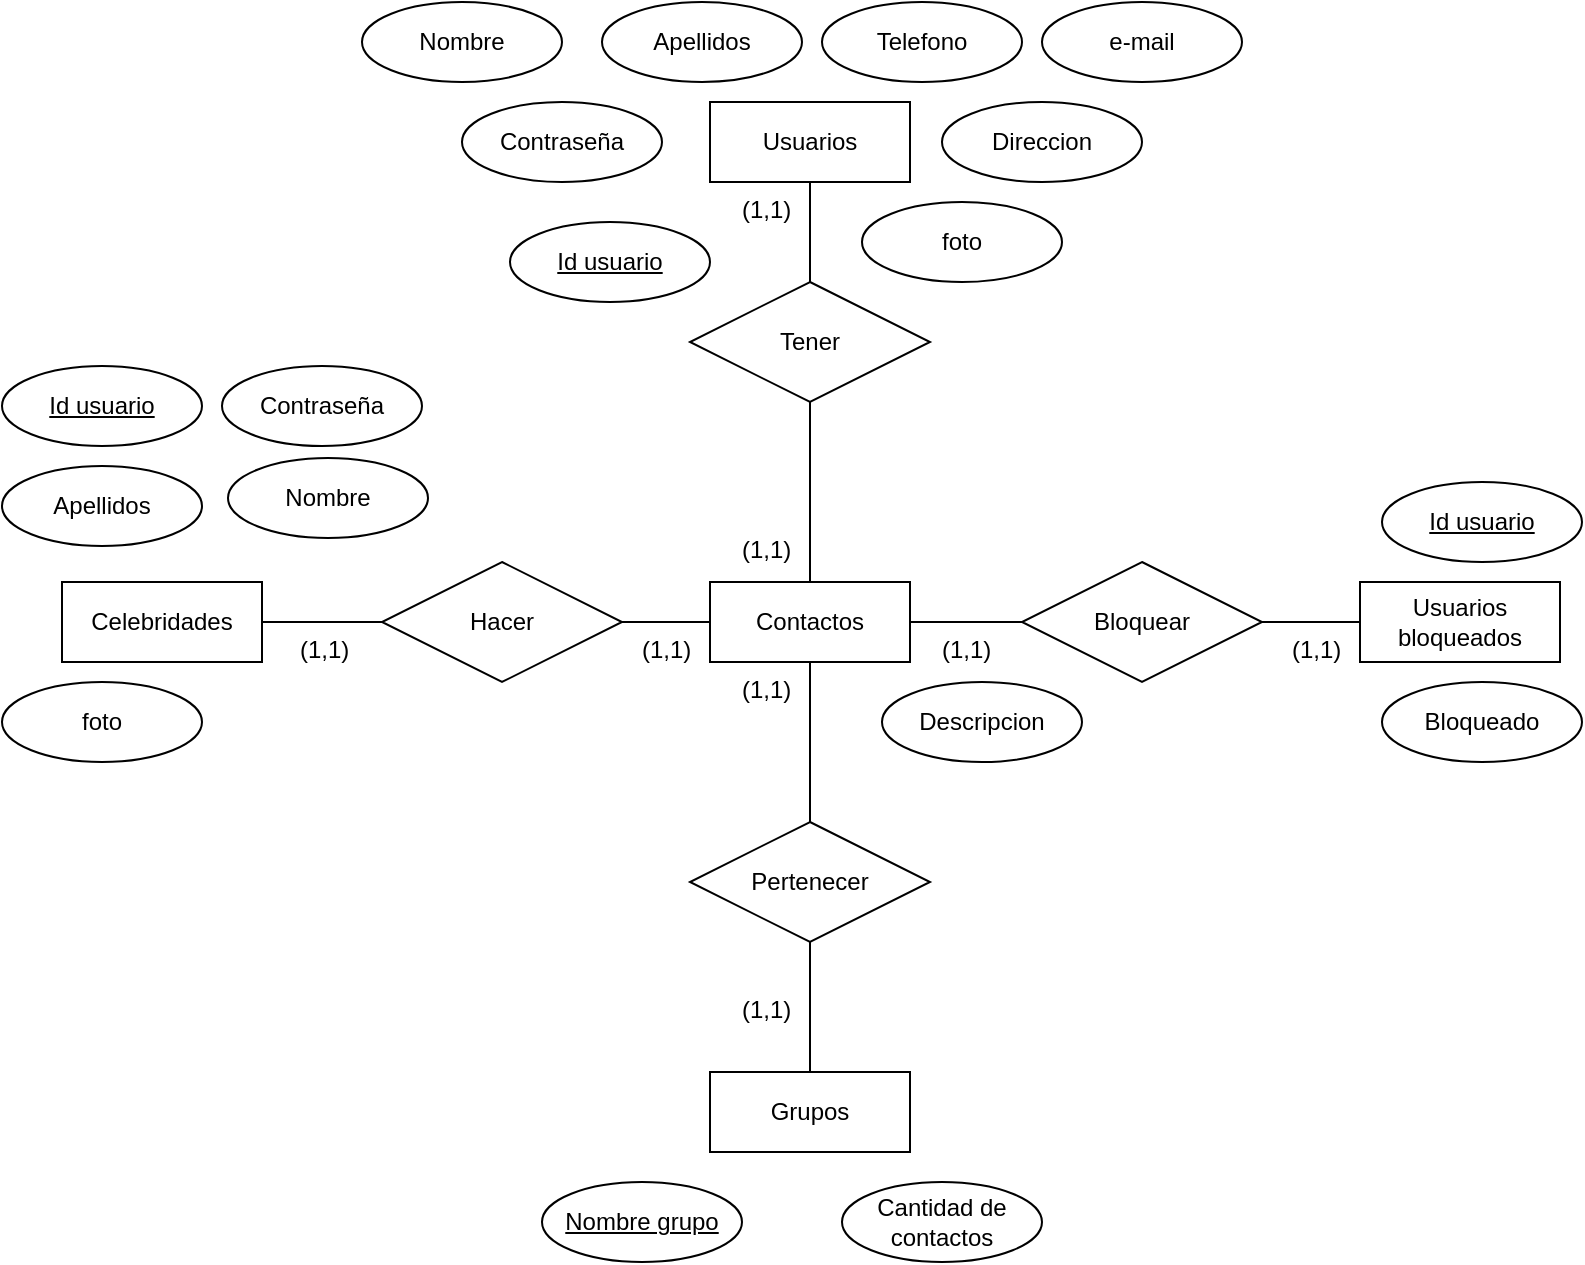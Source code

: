 <mxfile version="17.4.6" type="device"><diagram id="uGvWPX-RAJpQFv-jXZfK" name="Page-1"><mxGraphModel dx="1635" dy="877" grid="1" gridSize="10" guides="1" tooltips="1" connect="1" arrows="1" fold="1" page="1" pageScale="1" pageWidth="827" pageHeight="1169" math="0" shadow="0"><root><mxCell id="0"/><mxCell id="1" parent="0"/><mxCell id="H8kWH4BTUe1YKmR_KGNM-161" value="Usuarios" style="whiteSpace=wrap;html=1;align=center;" vertex="1" parent="1"><mxGeometry x="364" y="80" width="100" height="40" as="geometry"/></mxCell><mxCell id="H8kWH4BTUe1YKmR_KGNM-162" value="Contactos" style="whiteSpace=wrap;html=1;align=center;" vertex="1" parent="1"><mxGeometry x="364" y="320" width="100" height="40" as="geometry"/></mxCell><mxCell id="H8kWH4BTUe1YKmR_KGNM-163" value="Usuarios bloqueados" style="whiteSpace=wrap;html=1;align=center;" vertex="1" parent="1"><mxGeometry x="689" y="320" width="100" height="40" as="geometry"/></mxCell><mxCell id="H8kWH4BTUe1YKmR_KGNM-164" value="Celebridades" style="whiteSpace=wrap;html=1;align=center;" vertex="1" parent="1"><mxGeometry x="40" y="320" width="100" height="40" as="geometry"/></mxCell><mxCell id="H8kWH4BTUe1YKmR_KGNM-165" value="Grupos" style="whiteSpace=wrap;html=1;align=center;" vertex="1" parent="1"><mxGeometry x="364" y="565" width="100" height="40" as="geometry"/></mxCell><mxCell id="H8kWH4BTUe1YKmR_KGNM-166" value="Tener" style="shape=rhombus;perimeter=rhombusPerimeter;whiteSpace=wrap;html=1;align=center;" vertex="1" parent="1"><mxGeometry x="354" y="170" width="120" height="60" as="geometry"/></mxCell><mxCell id="H8kWH4BTUe1YKmR_KGNM-167" value="Bloquear" style="shape=rhombus;perimeter=rhombusPerimeter;whiteSpace=wrap;html=1;align=center;" vertex="1" parent="1"><mxGeometry x="520" y="310" width="120" height="60" as="geometry"/></mxCell><mxCell id="H8kWH4BTUe1YKmR_KGNM-168" value="Hacer" style="shape=rhombus;perimeter=rhombusPerimeter;whiteSpace=wrap;html=1;align=center;" vertex="1" parent="1"><mxGeometry x="200" y="310" width="120" height="60" as="geometry"/></mxCell><mxCell id="H8kWH4BTUe1YKmR_KGNM-169" value="Pertenecer" style="shape=rhombus;perimeter=rhombusPerimeter;whiteSpace=wrap;html=1;align=center;" vertex="1" parent="1"><mxGeometry x="354" y="440" width="120" height="60" as="geometry"/></mxCell><mxCell id="H8kWH4BTUe1YKmR_KGNM-170" value="" style="endArrow=none;html=1;rounded=0;exitX=0.5;exitY=1;exitDx=0;exitDy=0;entryX=0.5;entryY=0;entryDx=0;entryDy=0;" edge="1" parent="1" source="H8kWH4BTUe1YKmR_KGNM-161" target="H8kWH4BTUe1YKmR_KGNM-166"><mxGeometry relative="1" as="geometry"><mxPoint x="330" y="290" as="sourcePoint"/><mxPoint x="490" y="290" as="targetPoint"/></mxGeometry></mxCell><mxCell id="H8kWH4BTUe1YKmR_KGNM-171" value="" style="endArrow=none;html=1;rounded=0;exitX=0.5;exitY=1;exitDx=0;exitDy=0;entryX=0.5;entryY=0;entryDx=0;entryDy=0;" edge="1" parent="1" source="H8kWH4BTUe1YKmR_KGNM-166" target="H8kWH4BTUe1YKmR_KGNM-162"><mxGeometry relative="1" as="geometry"><mxPoint x="424" y="130" as="sourcePoint"/><mxPoint x="424" y="180" as="targetPoint"/></mxGeometry></mxCell><mxCell id="H8kWH4BTUe1YKmR_KGNM-172" value="" style="endArrow=none;html=1;rounded=0;exitX=0.5;exitY=0;exitDx=0;exitDy=0;" edge="1" parent="1" source="H8kWH4BTUe1YKmR_KGNM-165"><mxGeometry relative="1" as="geometry"><mxPoint x="424" y="240" as="sourcePoint"/><mxPoint x="414" y="500" as="targetPoint"/></mxGeometry></mxCell><mxCell id="H8kWH4BTUe1YKmR_KGNM-173" value="" style="endArrow=none;html=1;rounded=0;exitX=0.5;exitY=0;exitDx=0;exitDy=0;entryX=0.5;entryY=1;entryDx=0;entryDy=0;" edge="1" parent="1" source="H8kWH4BTUe1YKmR_KGNM-169" target="H8kWH4BTUe1YKmR_KGNM-162"><mxGeometry relative="1" as="geometry"><mxPoint x="424" y="575" as="sourcePoint"/><mxPoint x="424" y="510" as="targetPoint"/></mxGeometry></mxCell><mxCell id="H8kWH4BTUe1YKmR_KGNM-174" value="" style="endArrow=none;html=1;rounded=0;exitX=0;exitY=0.5;exitDx=0;exitDy=0;entryX=1;entryY=0.5;entryDx=0;entryDy=0;" edge="1" parent="1" source="H8kWH4BTUe1YKmR_KGNM-168" target="H8kWH4BTUe1YKmR_KGNM-164"><mxGeometry relative="1" as="geometry"><mxPoint x="424" y="450" as="sourcePoint"/><mxPoint x="424" y="370" as="targetPoint"/></mxGeometry></mxCell><mxCell id="H8kWH4BTUe1YKmR_KGNM-175" value="" style="endArrow=none;html=1;rounded=0;exitX=0;exitY=0.5;exitDx=0;exitDy=0;entryX=1;entryY=0.5;entryDx=0;entryDy=0;" edge="1" parent="1" source="H8kWH4BTUe1YKmR_KGNM-162" target="H8kWH4BTUe1YKmR_KGNM-168"><mxGeometry relative="1" as="geometry"><mxPoint x="210" y="350" as="sourcePoint"/><mxPoint x="150" y="350" as="targetPoint"/></mxGeometry></mxCell><mxCell id="H8kWH4BTUe1YKmR_KGNM-176" value="" style="endArrow=none;html=1;rounded=0;exitX=0;exitY=0.5;exitDx=0;exitDy=0;entryX=1;entryY=0.5;entryDx=0;entryDy=0;" edge="1" parent="1" source="H8kWH4BTUe1YKmR_KGNM-167" target="H8kWH4BTUe1YKmR_KGNM-162"><mxGeometry relative="1" as="geometry"><mxPoint x="374" y="350" as="sourcePoint"/><mxPoint x="330" y="350" as="targetPoint"/></mxGeometry></mxCell><mxCell id="H8kWH4BTUe1YKmR_KGNM-177" value="" style="endArrow=none;html=1;rounded=0;exitX=0;exitY=0.5;exitDx=0;exitDy=0;entryX=1;entryY=0.5;entryDx=0;entryDy=0;" edge="1" parent="1" source="H8kWH4BTUe1YKmR_KGNM-163" target="H8kWH4BTUe1YKmR_KGNM-167"><mxGeometry relative="1" as="geometry"><mxPoint x="530" y="350" as="sourcePoint"/><mxPoint x="474" y="350" as="targetPoint"/></mxGeometry></mxCell><mxCell id="H8kWH4BTUe1YKmR_KGNM-178" value="Id usuario" style="ellipse;whiteSpace=wrap;html=1;align=center;fontStyle=4;" vertex="1" parent="1"><mxGeometry x="264" y="140" width="100" height="40" as="geometry"/></mxCell><mxCell id="H8kWH4BTUe1YKmR_KGNM-179" value="Apellidos" style="ellipse;whiteSpace=wrap;html=1;align=center;" vertex="1" parent="1"><mxGeometry x="310" y="30" width="100" height="40" as="geometry"/></mxCell><mxCell id="H8kWH4BTUe1YKmR_KGNM-180" value="Nombre" style="ellipse;whiteSpace=wrap;html=1;align=center;" vertex="1" parent="1"><mxGeometry x="190" y="30" width="100" height="40" as="geometry"/></mxCell><mxCell id="H8kWH4BTUe1YKmR_KGNM-181" value="Contraseña" style="ellipse;whiteSpace=wrap;html=1;align=center;" vertex="1" parent="1"><mxGeometry x="240" y="80" width="100" height="40" as="geometry"/></mxCell><mxCell id="H8kWH4BTUe1YKmR_KGNM-182" value="Telefono" style="ellipse;whiteSpace=wrap;html=1;align=center;" vertex="1" parent="1"><mxGeometry x="420" y="30" width="100" height="40" as="geometry"/></mxCell><mxCell id="H8kWH4BTUe1YKmR_KGNM-183" value="e-mail" style="ellipse;whiteSpace=wrap;html=1;align=center;" vertex="1" parent="1"><mxGeometry x="530" y="30" width="100" height="40" as="geometry"/></mxCell><mxCell id="H8kWH4BTUe1YKmR_KGNM-184" value="Direccion" style="ellipse;whiteSpace=wrap;html=1;align=center;" vertex="1" parent="1"><mxGeometry x="480" y="80" width="100" height="40" as="geometry"/></mxCell><mxCell id="H8kWH4BTUe1YKmR_KGNM-185" value="foto" style="ellipse;whiteSpace=wrap;html=1;align=center;" vertex="1" parent="1"><mxGeometry x="440" y="130" width="100" height="40" as="geometry"/></mxCell><mxCell id="H8kWH4BTUe1YKmR_KGNM-186" value="Nombre grupo" style="ellipse;whiteSpace=wrap;html=1;align=center;fontStyle=4;" vertex="1" parent="1"><mxGeometry x="280" y="620" width="100" height="40" as="geometry"/></mxCell><mxCell id="H8kWH4BTUe1YKmR_KGNM-187" value="Cantidad de contactos" style="ellipse;whiteSpace=wrap;html=1;align=center;" vertex="1" parent="1"><mxGeometry x="430" y="620" width="100" height="40" as="geometry"/></mxCell><mxCell id="H8kWH4BTUe1YKmR_KGNM-188" value="Descripcion" style="ellipse;whiteSpace=wrap;html=1;align=center;" vertex="1" parent="1"><mxGeometry x="450" y="370" width="100" height="40" as="geometry"/></mxCell><mxCell id="H8kWH4BTUe1YKmR_KGNM-189" value="Nombre" style="ellipse;whiteSpace=wrap;html=1;align=center;" vertex="1" parent="1"><mxGeometry x="123" y="258" width="100" height="40" as="geometry"/></mxCell><mxCell id="H8kWH4BTUe1YKmR_KGNM-190" value="Apellidos" style="ellipse;whiteSpace=wrap;html=1;align=center;" vertex="1" parent="1"><mxGeometry x="10" y="262" width="100" height="40" as="geometry"/></mxCell><mxCell id="H8kWH4BTUe1YKmR_KGNM-191" value="foto" style="ellipse;whiteSpace=wrap;html=1;align=center;" vertex="1" parent="1"><mxGeometry x="10" y="370" width="100" height="40" as="geometry"/></mxCell><mxCell id="H8kWH4BTUe1YKmR_KGNM-192" value="Id usuario" style="ellipse;whiteSpace=wrap;html=1;align=center;fontStyle=4;" vertex="1" parent="1"><mxGeometry x="10" y="212" width="100" height="40" as="geometry"/></mxCell><mxCell id="H8kWH4BTUe1YKmR_KGNM-193" value="Contraseña" style="ellipse;whiteSpace=wrap;html=1;align=center;" vertex="1" parent="1"><mxGeometry x="120" y="212" width="100" height="40" as="geometry"/></mxCell><mxCell id="H8kWH4BTUe1YKmR_KGNM-194" value="Bloqueado" style="ellipse;whiteSpace=wrap;html=1;align=center;" vertex="1" parent="1"><mxGeometry x="700" y="370" width="100" height="40" as="geometry"/></mxCell><mxCell id="H8kWH4BTUe1YKmR_KGNM-195" value="Id usuario" style="ellipse;whiteSpace=wrap;html=1;align=center;fontStyle=4;" vertex="1" parent="1"><mxGeometry x="700" y="270" width="100" height="40" as="geometry"/></mxCell><mxCell id="H8kWH4BTUe1YKmR_KGNM-196" value="(1,1)" style="text;strokeColor=none;fillColor=none;spacingLeft=4;spacingRight=4;overflow=hidden;rotatable=0;points=[[0,0.5],[1,0.5]];portConstraint=eastwest;fontSize=12;" vertex="1" parent="1"><mxGeometry x="374" y="520" width="40" height="30" as="geometry"/></mxCell><mxCell id="H8kWH4BTUe1YKmR_KGNM-197" value="(1,1)" style="text;strokeColor=none;fillColor=none;spacingLeft=4;spacingRight=4;overflow=hidden;rotatable=0;points=[[0,0.5],[1,0.5]];portConstraint=eastwest;fontSize=12;" vertex="1" parent="1"><mxGeometry x="374" y="360" width="40" height="30" as="geometry"/></mxCell><mxCell id="H8kWH4BTUe1YKmR_KGNM-198" value="(1,1)" style="text;strokeColor=none;fillColor=none;spacingLeft=4;spacingRight=4;overflow=hidden;rotatable=0;points=[[0,0.5],[1,0.5]];portConstraint=eastwest;fontSize=12;" vertex="1" parent="1"><mxGeometry x="649" y="340" width="40" height="30" as="geometry"/></mxCell><mxCell id="H8kWH4BTUe1YKmR_KGNM-199" value="(1,1)" style="text;strokeColor=none;fillColor=none;spacingLeft=4;spacingRight=4;overflow=hidden;rotatable=0;points=[[0,0.5],[1,0.5]];portConstraint=eastwest;fontSize=12;" vertex="1" parent="1"><mxGeometry x="474" y="340" width="40" height="30" as="geometry"/></mxCell><mxCell id="H8kWH4BTUe1YKmR_KGNM-200" value="(1,1)" style="text;strokeColor=none;fillColor=none;spacingLeft=4;spacingRight=4;overflow=hidden;rotatable=0;points=[[0,0.5],[1,0.5]];portConstraint=eastwest;fontSize=12;" vertex="1" parent="1"><mxGeometry x="324" y="340" width="40" height="30" as="geometry"/></mxCell><mxCell id="H8kWH4BTUe1YKmR_KGNM-201" value="(1,1)" style="text;strokeColor=none;fillColor=none;spacingLeft=4;spacingRight=4;overflow=hidden;rotatable=0;points=[[0,0.5],[1,0.5]];portConstraint=eastwest;fontSize=12;" vertex="1" parent="1"><mxGeometry x="153" y="340" width="40" height="30" as="geometry"/></mxCell><mxCell id="H8kWH4BTUe1YKmR_KGNM-202" value="(1,1)" style="text;strokeColor=none;fillColor=none;spacingLeft=4;spacingRight=4;overflow=hidden;rotatable=0;points=[[0,0.5],[1,0.5]];portConstraint=eastwest;fontSize=12;" vertex="1" parent="1"><mxGeometry x="374" y="290" width="40" height="30" as="geometry"/></mxCell><mxCell id="H8kWH4BTUe1YKmR_KGNM-203" value="(1,1)" style="text;strokeColor=none;fillColor=none;spacingLeft=4;spacingRight=4;overflow=hidden;rotatable=0;points=[[0,0.5],[1,0.5]];portConstraint=eastwest;fontSize=12;" vertex="1" parent="1"><mxGeometry x="374" y="120" width="40" height="30" as="geometry"/></mxCell></root></mxGraphModel></diagram></mxfile>